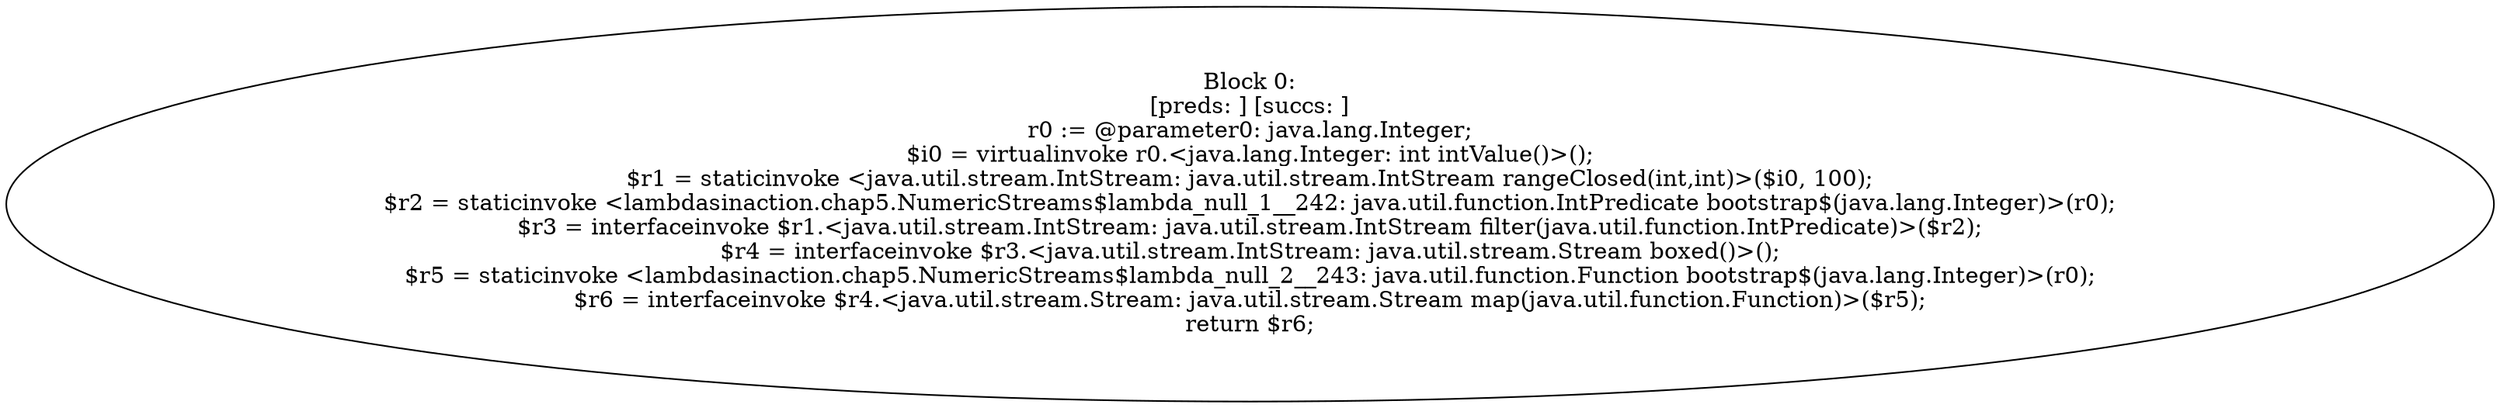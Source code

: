 digraph "unitGraph" {
    "Block 0:
[preds: ] [succs: ]
r0 := @parameter0: java.lang.Integer;
$i0 = virtualinvoke r0.<java.lang.Integer: int intValue()>();
$r1 = staticinvoke <java.util.stream.IntStream: java.util.stream.IntStream rangeClosed(int,int)>($i0, 100);
$r2 = staticinvoke <lambdasinaction.chap5.NumericStreams$lambda_null_1__242: java.util.function.IntPredicate bootstrap$(java.lang.Integer)>(r0);
$r3 = interfaceinvoke $r1.<java.util.stream.IntStream: java.util.stream.IntStream filter(java.util.function.IntPredicate)>($r2);
$r4 = interfaceinvoke $r3.<java.util.stream.IntStream: java.util.stream.Stream boxed()>();
$r5 = staticinvoke <lambdasinaction.chap5.NumericStreams$lambda_null_2__243: java.util.function.Function bootstrap$(java.lang.Integer)>(r0);
$r6 = interfaceinvoke $r4.<java.util.stream.Stream: java.util.stream.Stream map(java.util.function.Function)>($r5);
return $r6;
"
}
